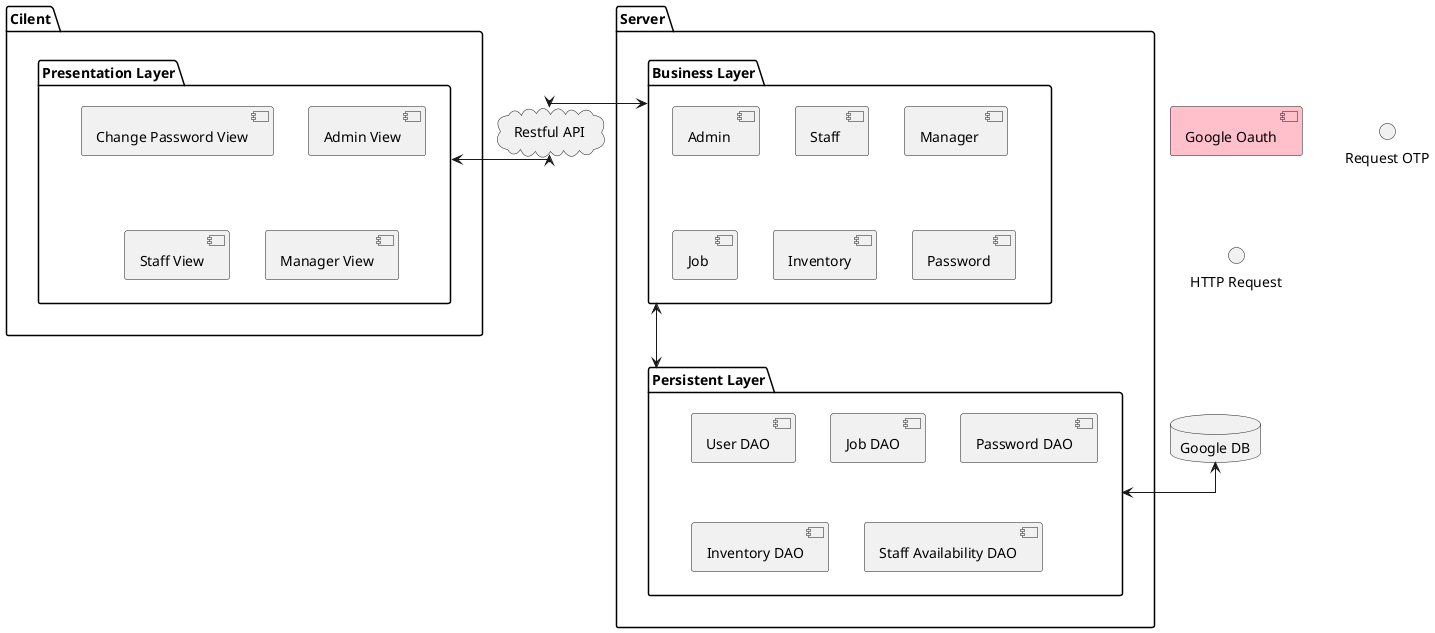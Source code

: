 @startuml
skinparam classAttributeIconSize 0
skinparam linetype ortho
top to bottom direction


'Declaring things
database "Google DB" as db
[Google Oauth] as Google #Pink

package "Cilent" as Cilent{
  package  "Presentation Layer"  as Presentation{
    [Change Password View] as PasswordView
    [Admin View] as AdminView
    [Staff View] as StaffView
    [Manager View] as ManagerView

  }
}

package "Server" as server{
  package  "Business Layer" as Business {
    [Admin ] as Admin
    [Staff ] as Staff
    [Manager ] as Manager
    [Job ] as Job
    [Inventory] as Inventory
    [Password] as Password

  }

  package "Persistent Layer" as Persistent {
    [User DAO] as UserDAO
    [Job DAO] as JobDAO
    [Password DAO] as PasswordDAO
    [Inventory DAO] as InventoryDAO
    [Staff Availability DAO] as StaffAvailabilityDAO

  }

}

cloud "Restful API" as RestfulAPI{
}


Presentation <-r-> RestfulAPI
RestfulAPI <-l->  Business
Business <--->  Persistent

Persistent <-> db


Interface "Request OTP" as OTP
Interface "HTTP Request" as HTTP

'Google -- OTP
'Password --( OTP

@enduml
